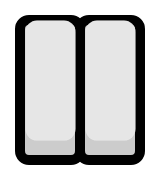 <mxfile version="24.6.0" type="device" pages="2">
  <diagram name="Trang-1" id="KmXyvrtMBiJaHTbJwQbv">
    <mxGraphModel dx="532" dy="313" grid="1" gridSize="10" guides="1" tooltips="1" connect="1" arrows="1" fold="1" page="1" pageScale="1" pageWidth="827" pageHeight="1169" math="0" shadow="0">
      <root>
        <mxCell id="0" />
        <mxCell id="1" parent="0" />
        <mxCell id="kahFcxHx56TQoIFng7yT-1" value="" style="rounded=1;whiteSpace=wrap;html=1;strokeWidth=0;strokeColor=#FFFFFF;" vertex="1" parent="1">
          <mxGeometry x="260" y="724" width="80" height="90" as="geometry" />
        </mxCell>
        <mxCell id="kahFcxHx56TQoIFng7yT-2" value="" style="rounded=1;whiteSpace=wrap;html=1;strokeWidth=5;fillColor=#CCCCCC;" vertex="1" parent="1">
          <mxGeometry x="270" y="734" width="30" height="70" as="geometry" />
        </mxCell>
        <mxCell id="kahFcxHx56TQoIFng7yT-3" value="" style="rounded=1;whiteSpace=wrap;html=1;strokeWidth=5;fillColor=#CCCCCC;" vertex="1" parent="1">
          <mxGeometry x="300" y="734" width="30" height="70" as="geometry" />
        </mxCell>
        <mxCell id="kahFcxHx56TQoIFng7yT-4" value="" style="rounded=1;whiteSpace=wrap;html=1;strokeWidth=0;arcSize=23;strokeColor=#FFFFFF;fillColor=#E6E6E6;" vertex="1" parent="1">
          <mxGeometry x="302.5" y="734" width="25" height="60" as="geometry" />
        </mxCell>
        <mxCell id="kahFcxHx56TQoIFng7yT-5" value="" style="rounded=1;whiteSpace=wrap;html=1;strokeWidth=0;arcSize=23;strokeColor=#FFFFFF;fillColor=#E6E6E6;" vertex="1" parent="1">
          <mxGeometry x="272.5" y="734" width="25" height="60" as="geometry" />
        </mxCell>
      </root>
    </mxGraphModel>
  </diagram>
  <diagram id="feGoxwnooRRFJwxW6jpZ" name="Trang-2">
    <mxGraphModel dx="205" dy="121" grid="1" gridSize="10" guides="1" tooltips="1" connect="1" arrows="1" fold="1" page="1" pageScale="1" pageWidth="827" pageHeight="1169" math="0" shadow="0">
      <root>
        <mxCell id="0" />
        <mxCell id="1" parent="0" />
        <mxCell id="k0Wl8Wr35U8P_0JrtDzD-75" value="" style="shape=cylinder3;whiteSpace=wrap;html=1;boundedLbl=1;backgroundOutline=1;size=27.002;strokeColor=#FFFFFF;" vertex="1" parent="1">
          <mxGeometry x="472" y="581" width="45" height="75" as="geometry" />
        </mxCell>
        <mxCell id="k0Wl8Wr35U8P_0JrtDzD-73" value="" style="ellipse;whiteSpace=wrap;html=1;rotation=-45;strokeColor=#FFFFFF;" vertex="1" parent="1">
          <mxGeometry x="470" y="586.73" width="60" height="40" as="geometry" />
        </mxCell>
        <mxCell id="k0Wl8Wr35U8P_0JrtDzD-71" value="" style="ellipse;whiteSpace=wrap;html=1;strokeColor=#FFFFFF;" vertex="1" parent="1">
          <mxGeometry x="466" y="576" width="60" height="40" as="geometry" />
        </mxCell>
        <mxCell id="k0Wl8Wr35U8P_0JrtDzD-36" value="" style="shape=cylinder3;whiteSpace=wrap;html=1;boundedLbl=1;backgroundOutline=1;size=36.992;strokeWidth=5;fillColor=#E6E6E6;" vertex="1" parent="1">
          <mxGeometry x="477.9" y="614.73" width="32.1" height="35.27" as="geometry" />
        </mxCell>
        <mxCell id="k0Wl8Wr35U8P_0JrtDzD-53" value="" style="shape=cylinder3;whiteSpace=wrap;html=1;boundedLbl=1;backgroundOutline=1;size=31.566;strokeColor=#E6E6E6;fillColor=#E6E6E6;" vertex="1" parent="1">
          <mxGeometry x="479.27" y="616.73" width="30" height="33.27" as="geometry" />
        </mxCell>
        <mxCell id="k0Wl8Wr35U8P_0JrtDzD-12" value="" style="ellipse;whiteSpace=wrap;html=1;rotation=0;strokeWidth=5;" vertex="1" parent="1">
          <mxGeometry x="470" y="580" width="50" height="30" as="geometry" />
        </mxCell>
        <mxCell id="k0Wl8Wr35U8P_0JrtDzD-14" value="" style="ellipse;whiteSpace=wrap;html=1;rotation=-225;strokeWidth=5;fillColor=#E6E6E6;" vertex="1" parent="1">
          <mxGeometry x="474.69" y="591.28" width="50" height="30" as="geometry" />
        </mxCell>
        <mxCell id="k0Wl8Wr35U8P_0JrtDzD-29" value="" style="ellipse;whiteSpace=wrap;html=1;rotation=-220;strokeWidth=0;strokeColor=#FFFFFF;" vertex="1" parent="1">
          <mxGeometry x="480.06" y="586.73" width="39.27" height="30" as="geometry" />
        </mxCell>
        <mxCell id="k0Wl8Wr35U8P_0JrtDzD-22" value="" style="ellipse;whiteSpace=wrap;html=1;rotation=-20;strokeWidth=0;strokeColor=#FFFFFF;" vertex="1" parent="1">
          <mxGeometry x="478.9" y="584.06" width="37.26" height="26.94" as="geometry" />
        </mxCell>
        <mxCell id="k0Wl8Wr35U8P_0JrtDzD-3" value="" style="rounded=1;whiteSpace=wrap;html=1;strokeWidth=0;strokeColor=#FFFFFF;" vertex="1" parent="1">
          <mxGeometry x="250" y="600" width="80" height="90" as="geometry" />
        </mxCell>
        <mxCell id="eMNlcCawG-gdyvEapOKU-4" value="" style="rounded=0;whiteSpace=wrap;html=1;strokeWidth=10;fillColor=#4A0B0B;" parent="1" vertex="1">
          <mxGeometry x="90" y="230" width="120" height="20" as="geometry" />
        </mxCell>
        <mxCell id="eMNlcCawG-gdyvEapOKU-2" value="" style="rounded=0;whiteSpace=wrap;html=1;strokeWidth=10;strokeColor=#00CC00;fillColor=#00CC00;" parent="1" vertex="1">
          <mxGeometry x="90" y="170" width="120" height="60" as="geometry" />
        </mxCell>
        <mxCell id="eMNlcCawG-gdyvEapOKU-1" value="" style="rounded=0;whiteSpace=wrap;html=1;strokeWidth=10;fillColor=#FFF2CC;" parent="1" vertex="1">
          <mxGeometry x="120" y="90" width="100" height="90" as="geometry" />
        </mxCell>
        <mxCell id="eMNlcCawG-gdyvEapOKU-3" value="" style="rounded=0;whiteSpace=wrap;html=1;strokeWidth=10;fillColor=#FFF2CC;" parent="1" vertex="1">
          <mxGeometry x="70" y="170" width="20" height="20" as="geometry" />
        </mxCell>
        <mxCell id="eMNlcCawG-gdyvEapOKU-5" value="" style="rounded=0;whiteSpace=wrap;html=1;strokeWidth=10;" parent="1" vertex="1">
          <mxGeometry x="130" y="230" width="40" height="10" as="geometry" />
        </mxCell>
        <mxCell id="eMNlcCawG-gdyvEapOKU-8" value="" style="rounded=0;whiteSpace=wrap;html=1;strokeWidth=10;strokeColor=#CCCCCC;" parent="1" vertex="1">
          <mxGeometry x="170" y="135" width="10" height="10" as="geometry" />
        </mxCell>
        <mxCell id="eMNlcCawG-gdyvEapOKU-9" value="" style="rounded=0;whiteSpace=wrap;html=1;strokeWidth=10;strokeColor=#CCCCCC;" parent="1" vertex="1">
          <mxGeometry x="130" y="145" width="10" height="10" as="geometry" />
        </mxCell>
        <mxCell id="eMNlcCawG-gdyvEapOKU-10" value="" style="rounded=0;whiteSpace=wrap;html=1;strokeWidth=10;strokeColor=#CCCCCC;fillColor=#CCCCCC;" parent="1" vertex="1">
          <mxGeometry x="130" y="100" width="80" height="40" as="geometry" />
        </mxCell>
        <mxCell id="eMNlcCawG-gdyvEapOKU-6" value="" style="rounded=0;whiteSpace=wrap;html=1;strokeWidth=10;" parent="1" vertex="1">
          <mxGeometry x="150" y="150" width="10" height="10" as="geometry" />
        </mxCell>
        <mxCell id="eMNlcCawG-gdyvEapOKU-7" value="" style="rounded=0;whiteSpace=wrap;html=1;strokeWidth=10;" parent="1" vertex="1">
          <mxGeometry x="190" y="150" width="10" height="10" as="geometry" />
        </mxCell>
        <mxCell id="eMNlcCawG-gdyvEapOKU-14" value="" style="rounded=0;whiteSpace=wrap;html=1;strokeWidth=10;fillColor=#FFF2CC;strokeColor=#FFF2CC;" parent="1" vertex="1">
          <mxGeometry x="120" y="170" width="80" height="10" as="geometry" />
        </mxCell>
        <mxCell id="xKRiNU9c1j8Aajxr6qd6-1" value="" style="rounded=0;whiteSpace=wrap;html=1;strokeColor=default;strokeWidth=10;" parent="1" vertex="1">
          <mxGeometry x="390" y="80" width="100" height="100" as="geometry" />
        </mxCell>
        <mxCell id="xKRiNU9c1j8Aajxr6qd6-2" value="" style="rhombus;whiteSpace=wrap;html=1;strokeWidth=10;rotation=15;" parent="1" vertex="1">
          <mxGeometry x="280" y="410" width="60" height="60" as="geometry" />
        </mxCell>
        <mxCell id="xKRiNU9c1j8Aajxr6qd6-3" value="" style="rhombus;whiteSpace=wrap;html=1;strokeWidth=10;rotation=15;" parent="1" vertex="1">
          <mxGeometry x="290" y="430" width="10" height="10" as="geometry" />
        </mxCell>
        <mxCell id="k0Wl8Wr35U8P_0JrtDzD-1" value="" style="rounded=1;whiteSpace=wrap;html=1;strokeWidth=5;fillColor=#E6E6E6;" vertex="1" parent="1">
          <mxGeometry x="260" y="610" width="30" height="70" as="geometry" />
        </mxCell>
        <mxCell id="k0Wl8Wr35U8P_0JrtDzD-2" value="" style="rounded=1;whiteSpace=wrap;html=1;strokeWidth=5;fillColor=#E6E6E6;" vertex="1" parent="1">
          <mxGeometry x="290" y="610" width="30" height="70" as="geometry" />
        </mxCell>
        <mxCell id="k0Wl8Wr35U8P_0JrtDzD-6" value="" style="ellipse;whiteSpace=wrap;html=1;aspect=fixed;" vertex="1" parent="1">
          <mxGeometry x="560" y="490" width="80" height="80" as="geometry" />
        </mxCell>
        <mxCell id="k0Wl8Wr35U8P_0JrtDzD-7" value="" style="rounded=1;whiteSpace=wrap;html=1;strokeWidth=0;arcSize=23;strokeColor=#FFFFFF;" vertex="1" parent="1">
          <mxGeometry x="292.5" y="610" width="25" height="60" as="geometry" />
        </mxCell>
        <mxCell id="k0Wl8Wr35U8P_0JrtDzD-8" value="" style="rounded=1;whiteSpace=wrap;html=1;strokeWidth=0;arcSize=23;strokeColor=#FFFFFF;" vertex="1" parent="1">
          <mxGeometry x="262.5" y="610" width="25" height="60" as="geometry" />
        </mxCell>
        <mxCell id="k0Wl8Wr35U8P_0JrtDzD-11" value="" style="shape=xor;whiteSpace=wrap;html=1;" vertex="1" parent="1">
          <mxGeometry x="600" y="585" width="60" height="50" as="geometry" />
        </mxCell>
        <mxCell id="k0Wl8Wr35U8P_0JrtDzD-13" value="" style="ellipse;whiteSpace=wrap;html=1;rotation=-30;" vertex="1" parent="1">
          <mxGeometry x="580" y="670" width="120" height="80" as="geometry" />
        </mxCell>
        <mxCell id="k0Wl8Wr35U8P_0JrtDzD-19" value="" style="shape=dataStorage;whiteSpace=wrap;html=1;fixedSize=1;rotation=-205;size=3;strokeWidth=0;fillColor=#E6E6E6;strokeColor=#E6E6E6;" vertex="1" parent="1">
          <mxGeometry x="477.48" y="596" width="22.65" height="15" as="geometry" />
        </mxCell>
        <mxCell id="k0Wl8Wr35U8P_0JrtDzD-32" value="" style="shape=xor;whiteSpace=wrap;html=1;rotation=-80;strokeWidth=0;strokeColor=#FFFFFF;" vertex="1" parent="1">
          <mxGeometry x="488.9" y="584.73" width="10" height="14.91" as="geometry" />
        </mxCell>
        <mxCell id="k0Wl8Wr35U8P_0JrtDzD-33" value="" style="shape=xor;whiteSpace=wrap;html=1;rotation=30;strokeWidth=0;strokeColor=#FFFFFF;" vertex="1" parent="1">
          <mxGeometry x="495.13" y="599.09" width="10" height="14.91" as="geometry" />
        </mxCell>
        <mxCell id="k0Wl8Wr35U8P_0JrtDzD-59" value="" style="rounded=1;whiteSpace=wrap;html=1;rotation=-75;arcSize=41;strokeColor=#E6E6E6;fillColor=#E6E6E6;" vertex="1" parent="1">
          <mxGeometry x="479.71" y="621.28" width="16.19" height="15.72" as="geometry" />
        </mxCell>
        <mxCell id="k0Wl8Wr35U8P_0JrtDzD-60" value="" style="rounded=1;whiteSpace=wrap;html=1;rotation=-90;arcSize=50;strokeColor=#E6E6E6;fillColor=#E6E6E6;" vertex="1" parent="1">
          <mxGeometry x="491.8" y="621.8" width="17.79" height="14.28" as="geometry" />
        </mxCell>
        <mxCell id="k0Wl8Wr35U8P_0JrtDzD-62" value="" style="rounded=1;whiteSpace=wrap;html=1;rotation=-105;arcSize=50;strokeColor=#E6E6E6;fillColor=#E6E6E6;" vertex="1" parent="1">
          <mxGeometry x="492.4" y="622.28" width="16.19" height="16" as="geometry" />
        </mxCell>
        <mxCell id="k0Wl8Wr35U8P_0JrtDzD-68" value="" style="ellipse;whiteSpace=wrap;html=1;strokeColor=#FFFFFF;strokeWidth=10;" vertex="1" parent="1">
          <mxGeometry x="484.71" y="625" width="19.29" height="16" as="geometry" />
        </mxCell>
        <mxCell id="fTDKOD5RNot95TUAkm9i-17" value="" style="shape=cylinder3;whiteSpace=wrap;html=1;boundedLbl=1;backgroundOutline=1;size=27.002;strokeColor=#FFFFFF;" vertex="1" parent="1">
          <mxGeometry x="482" y="711" width="45" height="75" as="geometry" />
        </mxCell>
        <mxCell id="fTDKOD5RNot95TUAkm9i-18" value="" style="ellipse;whiteSpace=wrap;html=1;rotation=-45;strokeColor=#FFFFFF;" vertex="1" parent="1">
          <mxGeometry x="480" y="716.73" width="60" height="40" as="geometry" />
        </mxCell>
        <mxCell id="fTDKOD5RNot95TUAkm9i-19" value="" style="ellipse;whiteSpace=wrap;html=1;strokeColor=#FFFFFF;" vertex="1" parent="1">
          <mxGeometry x="476" y="706" width="60" height="40" as="geometry" />
        </mxCell>
        <mxCell id="fTDKOD5RNot95TUAkm9i-20" value="" style="shape=cylinder3;whiteSpace=wrap;html=1;boundedLbl=1;backgroundOutline=1;size=36.992;strokeWidth=5;fillColor=#E6E6E6;" vertex="1" parent="1">
          <mxGeometry x="487.9" y="744.73" width="32.1" height="35.27" as="geometry" />
        </mxCell>
        <mxCell id="fTDKOD5RNot95TUAkm9i-21" value="" style="shape=cylinder3;whiteSpace=wrap;html=1;boundedLbl=1;backgroundOutline=1;size=31.566;strokeColor=#CCCCCC;fillColor=#CCCCCC;" vertex="1" parent="1">
          <mxGeometry x="489.27" y="746.73" width="30" height="33.27" as="geometry" />
        </mxCell>
        <mxCell id="fTDKOD5RNot95TUAkm9i-22" value="" style="ellipse;whiteSpace=wrap;html=1;rotation=0;strokeWidth=5;fillColor=#E6E6E6;" vertex="1" parent="1">
          <mxGeometry x="480" y="710" width="50" height="30" as="geometry" />
        </mxCell>
        <mxCell id="fTDKOD5RNot95TUAkm9i-23" value="" style="ellipse;whiteSpace=wrap;html=1;rotation=-225;strokeWidth=5;fillColor=#CCCCCC;" vertex="1" parent="1">
          <mxGeometry x="484.69" y="721.28" width="50" height="30" as="geometry" />
        </mxCell>
        <mxCell id="fTDKOD5RNot95TUAkm9i-24" value="" style="ellipse;whiteSpace=wrap;html=1;rotation=-220;strokeWidth=0;strokeColor=#FFFFFF;fillColor=#E6E6E6;" vertex="1" parent="1">
          <mxGeometry x="490.06" y="716.73" width="39.27" height="30" as="geometry" />
        </mxCell>
        <mxCell id="fTDKOD5RNot95TUAkm9i-25" value="" style="ellipse;whiteSpace=wrap;html=1;rotation=-20;strokeWidth=0;strokeColor=#FFFFFF;fillColor=#E6E6E6;" vertex="1" parent="1">
          <mxGeometry x="488.9" y="714.06" width="37.26" height="26.94" as="geometry" />
        </mxCell>
        <mxCell id="fTDKOD5RNot95TUAkm9i-26" value="" style="shape=dataStorage;whiteSpace=wrap;html=1;fixedSize=1;rotation=-205;size=3;strokeWidth=0;fillColor=#CCCCCC;strokeColor=#E6E6E6;" vertex="1" parent="1">
          <mxGeometry x="487.48" y="726" width="22.65" height="15" as="geometry" />
        </mxCell>
        <mxCell id="fTDKOD5RNot95TUAkm9i-27" value="" style="shape=xor;whiteSpace=wrap;html=1;rotation=-80;strokeWidth=0;strokeColor=#E6E6E6;fillColor=#E6E6E6;" vertex="1" parent="1">
          <mxGeometry x="498.9" y="714.73" width="10" height="14.91" as="geometry" />
        </mxCell>
        <mxCell id="fTDKOD5RNot95TUAkm9i-28" value="" style="shape=xor;whiteSpace=wrap;html=1;rotation=30;strokeWidth=0;strokeColor=#E6E6E6;fillColor=#E6E6E6;" vertex="1" parent="1">
          <mxGeometry x="505.13" y="729.09" width="10" height="14.91" as="geometry" />
        </mxCell>
        <mxCell id="fTDKOD5RNot95TUAkm9i-29" value="" style="rounded=1;whiteSpace=wrap;html=1;rotation=-75;arcSize=41;strokeColor=#CCCCCC;fillColor=#CCCCCC;" vertex="1" parent="1">
          <mxGeometry x="489.71" y="751.28" width="16.19" height="15.72" as="geometry" />
        </mxCell>
        <mxCell id="fTDKOD5RNot95TUAkm9i-30" value="" style="rounded=1;whiteSpace=wrap;html=1;rotation=-90;arcSize=50;strokeColor=#CCCCCC;fillColor=#CCCCCC;" vertex="1" parent="1">
          <mxGeometry x="501.8" y="751.8" width="17.79" height="14.28" as="geometry" />
        </mxCell>
        <mxCell id="fTDKOD5RNot95TUAkm9i-31" value="" style="rounded=1;whiteSpace=wrap;html=1;rotation=-105;arcSize=50;strokeColor=#E6E6E6;fillColor=#E6E6E6;" vertex="1" parent="1">
          <mxGeometry x="502.4" y="752.28" width="16.19" height="16" as="geometry" />
        </mxCell>
        <mxCell id="fTDKOD5RNot95TUAkm9i-32" value="" style="ellipse;whiteSpace=wrap;html=1;strokeColor=#E6E6E6;strokeWidth=10;fillColor=#E6E6E6;" vertex="1" parent="1">
          <mxGeometry x="494.71" y="755" width="19.29" height="16" as="geometry" />
        </mxCell>
        <mxCell id="fTDKOD5RNot95TUAkm9i-33" value="" style="rounded=1;whiteSpace=wrap;html=1;strokeWidth=0;strokeColor=#FFFFFF;" vertex="1" parent="1">
          <mxGeometry x="260" y="724" width="80" height="90" as="geometry" />
        </mxCell>
        <mxCell id="fTDKOD5RNot95TUAkm9i-34" value="" style="rounded=1;whiteSpace=wrap;html=1;strokeWidth=5;fillColor=#CCCCCC;" vertex="1" parent="1">
          <mxGeometry x="270" y="734" width="30" height="70" as="geometry" />
        </mxCell>
        <mxCell id="fTDKOD5RNot95TUAkm9i-35" value="" style="rounded=1;whiteSpace=wrap;html=1;strokeWidth=5;fillColor=#CCCCCC;" vertex="1" parent="1">
          <mxGeometry x="300" y="734" width="30" height="70" as="geometry" />
        </mxCell>
        <mxCell id="fTDKOD5RNot95TUAkm9i-36" value="" style="rounded=1;whiteSpace=wrap;html=1;strokeWidth=0;arcSize=23;strokeColor=#FFFFFF;fillColor=#E6E6E6;" vertex="1" parent="1">
          <mxGeometry x="302.5" y="734" width="25" height="60" as="geometry" />
        </mxCell>
        <mxCell id="fTDKOD5RNot95TUAkm9i-37" value="" style="rounded=1;whiteSpace=wrap;html=1;strokeWidth=0;arcSize=23;strokeColor=#FFFFFF;fillColor=#E6E6E6;" vertex="1" parent="1">
          <mxGeometry x="272.5" y="734" width="25" height="60" as="geometry" />
        </mxCell>
      </root>
    </mxGraphModel>
  </diagram>
</mxfile>
